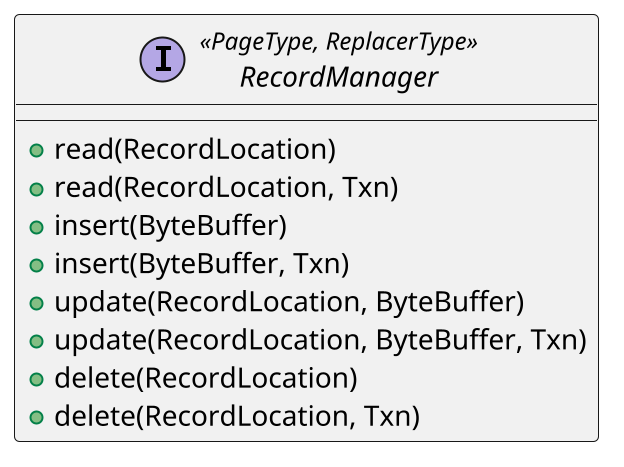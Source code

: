 @startuml
scale 2

interface RecordManager<<PageType, ReplacerType>> {
    + read(RecordLocation)
    + read(RecordLocation, Txn)
    + insert(ByteBuffer)
    + insert(ByteBuffer, Txn)
    + update(RecordLocation, ByteBuffer)
    + update(RecordLocation, ByteBuffer, Txn)
    + delete(RecordLocation)
    + delete(RecordLocation, Txn)
}

@enduml